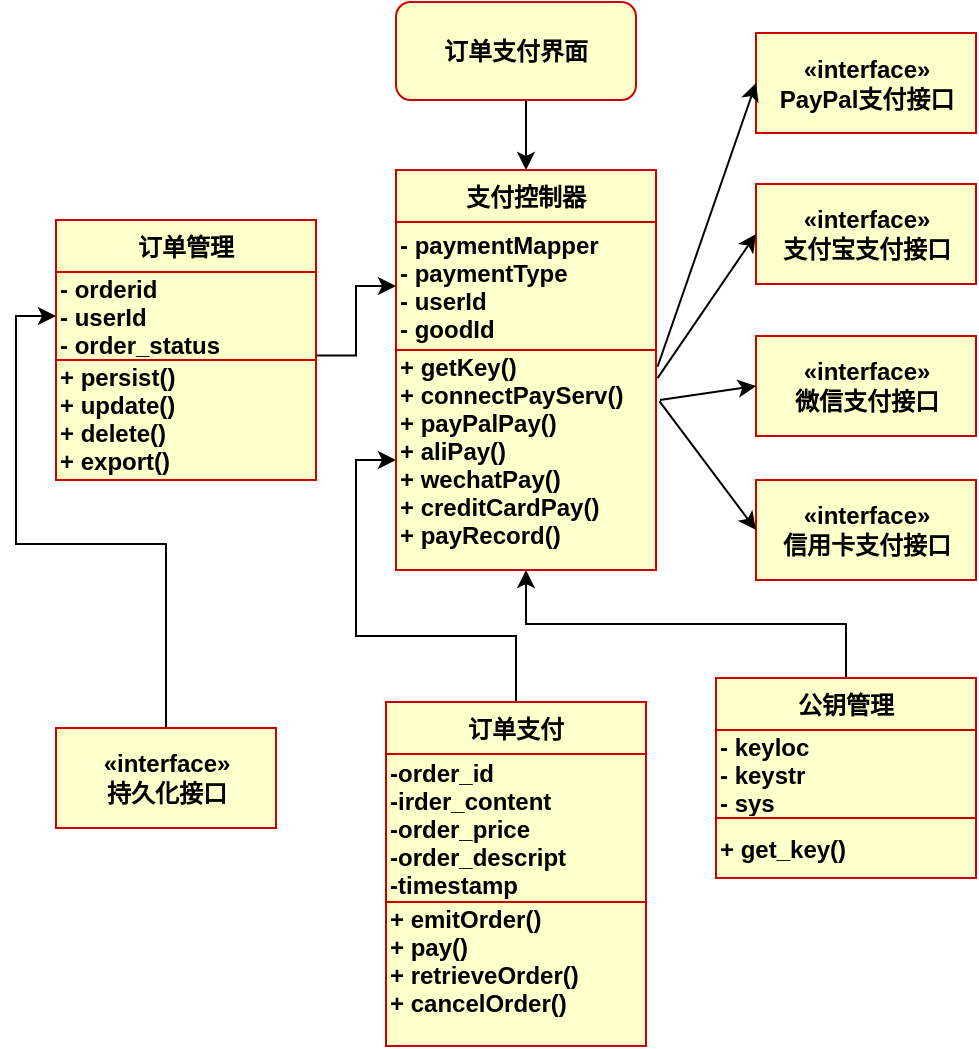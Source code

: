 <mxfile version="11.0.5" type="github"><diagram name="Page-1" id="c4acf3e9-155e-7222-9cf6-157b1a14988f"><mxGraphModel dx="2035" dy="1696" grid="1" gridSize="10" guides="1" tooltips="1" connect="1" arrows="1" fold="1" page="1" pageScale="1" pageWidth="850" pageHeight="1100" background="#ffffff" math="0" shadow="0"><root><mxCell id="0"/><mxCell id="1" parent="0"/><mxCell id="I-PTcZEypuZ6dtIS7MOa-42" style="edgeStyle=orthogonalEdgeStyle;rounded=0;orthogonalLoop=1;jettySize=auto;html=1;exitX=0.5;exitY=1;exitDx=0;exitDy=0;entryX=0.5;entryY=0;entryDx=0;entryDy=0;fontStyle=1" edge="1" parent="1" source="fhbrjt48nrRsmiYLzGj1-1" target="I-PTcZEypuZ6dtIS7MOa-10"><mxGeometry relative="1" as="geometry"/></mxCell><mxCell id="fhbrjt48nrRsmiYLzGj1-1" value="订单支付界面" style="rounded=1;whiteSpace=wrap;html=1;fillColor=#FFFFCC;strokeColor=#CC0000;strokeWidth=1;fontStyle=1" parent="1" vertex="1"><mxGeometry x="50" y="-40" width="120" height="49" as="geometry"/></mxCell><mxCell id="I-PTcZEypuZ6dtIS7MOa-36" value="" style="edgeStyle=orthogonalEdgeStyle;rounded=0;orthogonalLoop=1;jettySize=auto;html=1;fontStyle=1" edge="1" parent="1" source="I-PTcZEypuZ6dtIS7MOa-1" target="I-PTcZEypuZ6dtIS7MOa-13"><mxGeometry relative="1" as="geometry"/></mxCell><mxCell id="I-PTcZEypuZ6dtIS7MOa-1" value="订单支付" style="swimlane;fontStyle=1;align=center;verticalAlign=top;childLayout=stackLayout;horizontal=1;startSize=26;horizontalStack=0;resizeParent=1;resizeParentMax=0;resizeLast=0;collapsible=1;marginBottom=0;strokeColor=#CC0000;strokeWidth=1;fillColor=#FFFFCC;" vertex="1" parent="1"><mxGeometry x="45" y="310" width="130" height="172" as="geometry"/></mxCell><mxCell id="I-PTcZEypuZ6dtIS7MOa-2" value="-order_id&#10;-irder_content&#10;-order_price&#10;-order_descript&#10;-timestamp" style="text;strokeColor=#CC0000;fillColor=#FFFFCC;align=left;verticalAlign=middle;overflow=hidden;rotatable=0;points=[[0,0.5],[1,0.5]];portConstraint=eastwest;strokeWidth=1;fontStyle=1;gradientColor=none;" vertex="1" parent="I-PTcZEypuZ6dtIS7MOa-1"><mxGeometry y="26" width="130" height="74" as="geometry"/></mxCell><mxCell id="I-PTcZEypuZ6dtIS7MOa-3" value="" style="line;strokeWidth=1;fillColor=none;align=left;verticalAlign=middle;spacingTop=-1;spacingLeft=3;spacingRight=3;rotatable=0;labelPosition=right;points=[];portConstraint=eastwest;fontStyle=1" vertex="1" parent="I-PTcZEypuZ6dtIS7MOa-1"><mxGeometry y="100" width="130" as="geometry"/></mxCell><mxCell id="I-PTcZEypuZ6dtIS7MOa-4" value="+ emitOrder()&#10;+ pay()&#10;+ retrieveOrder()&#10;+ cancelOrder()&#10;&#10;" style="text;strokeColor=#CC0000;fillColor=#FFFFCC;align=left;verticalAlign=middle;overflow=hidden;rotatable=0;points=[[0,0.5],[1,0.5]];portConstraint=eastwest;strokeWidth=1;fontStyle=1;gradientColor=none;" vertex="1" parent="I-PTcZEypuZ6dtIS7MOa-1"><mxGeometry y="100" width="130" height="72" as="geometry"/></mxCell><mxCell id="I-PTcZEypuZ6dtIS7MOa-5" value="«interface»&lt;br&gt;&lt;span&gt;支付宝支付接口&lt;/span&gt;" style="html=1;strokeColor=#CC0000;strokeWidth=1;fillColor=#FFFFCC;fontStyle=1" vertex="1" parent="1"><mxGeometry x="230" y="51" width="110" height="50" as="geometry"/></mxCell><mxCell id="I-PTcZEypuZ6dtIS7MOa-10" value="支付控制器" style="swimlane;fontStyle=1;align=center;verticalAlign=top;childLayout=stackLayout;horizontal=1;startSize=26;horizontalStack=0;resizeParent=1;resizeParentMax=0;resizeLast=0;collapsible=1;marginBottom=0;strokeColor=#CC0000;strokeWidth=1;fillColor=#FFFFCC;" vertex="1" parent="1"><mxGeometry x="50" y="44" width="130" height="200" as="geometry"/></mxCell><mxCell id="I-PTcZEypuZ6dtIS7MOa-11" value="- paymentMapper&#10;- paymentType&#10;- userId&#10;- goodId" style="text;strokeColor=#CC0000;fillColor=#FFFFCC;align=left;verticalAlign=middle;overflow=hidden;rotatable=0;points=[[0,0.5],[1,0.5]];portConstraint=eastwest;strokeWidth=1;fontStyle=1;gradientColor=none;" vertex="1" parent="I-PTcZEypuZ6dtIS7MOa-10"><mxGeometry y="26" width="130" height="64" as="geometry"/></mxCell><mxCell id="I-PTcZEypuZ6dtIS7MOa-12" value="" style="line;strokeWidth=1;fillColor=#000000;align=left;verticalAlign=middle;spacingTop=-1;spacingLeft=3;spacingRight=3;rotatable=0;labelPosition=right;points=[];portConstraint=eastwest;strokeColor=#FF3333;fontStyle=1" vertex="1" parent="I-PTcZEypuZ6dtIS7MOa-10"><mxGeometry y="90" width="130" as="geometry"/></mxCell><mxCell id="I-PTcZEypuZ6dtIS7MOa-13" value="+ getKey()&#10;+ connectPayServ()&#10;+ payPalPay()&#10;+ aliPay()&#10;+ wechatPay()&#10;+ creditCardPay()&#10;+ payRecord()&#10;&#10;" style="text;strokeColor=#CC0000;fillColor=#FFFFCC;align=left;verticalAlign=middle;overflow=hidden;rotatable=0;points=[[0,0.5],[1,0.5]];portConstraint=eastwest;strokeWidth=1;fontStyle=1;gradientColor=none;" vertex="1" parent="I-PTcZEypuZ6dtIS7MOa-10"><mxGeometry y="90" width="130" height="110" as="geometry"/></mxCell><mxCell id="I-PTcZEypuZ6dtIS7MOa-23" value="«interface»&lt;br&gt;&lt;span&gt;微信支付接口&lt;/span&gt;" style="html=1;strokeColor=#CC0000;strokeWidth=1;fillColor=#FFFFCC;fontStyle=1" vertex="1" parent="1"><mxGeometry x="230" y="127" width="110" height="50" as="geometry"/></mxCell><mxCell id="I-PTcZEypuZ6dtIS7MOa-24" value="«interface»&lt;br&gt;&lt;span&gt;信用卡支付接口&lt;/span&gt;" style="html=1;strokeColor=#CC0000;strokeWidth=1;fillColor=#FFFFCC;fontStyle=1;gradientColor=none;" vertex="1" parent="1"><mxGeometry x="230" y="199" width="110" height="50" as="geometry"/></mxCell><mxCell id="I-PTcZEypuZ6dtIS7MOa-25" value="«interface»&lt;br&gt;&lt;span&gt;PayPal支付接口&lt;/span&gt;" style="html=1;strokeColor=#CC0000;strokeWidth=1;fillColor=#FFFFCC;fontStyle=1" vertex="1" parent="1"><mxGeometry x="230" y="-24.5" width="110" height="50" as="geometry"/></mxCell><mxCell id="I-PTcZEypuZ6dtIS7MOa-38" value="" style="edgeStyle=orthogonalEdgeStyle;rounded=0;orthogonalLoop=1;jettySize=auto;html=1;entryX=0;entryY=0.5;entryDx=0;entryDy=0;fontStyle=1" edge="1" parent="1" source="I-PTcZEypuZ6dtIS7MOa-30" target="I-PTcZEypuZ6dtIS7MOa-49"><mxGeometry relative="1" as="geometry"><mxPoint x="-120" y="185.286" as="targetPoint"/></mxGeometry></mxCell><mxCell id="I-PTcZEypuZ6dtIS7MOa-30" value="«interface»&lt;br&gt;&lt;span&gt;持久化接口&lt;/span&gt;" style="html=1;strokeColor=#CC0000;strokeWidth=1;fillColor=#FFFFCC;fontStyle=1" vertex="1" parent="1"><mxGeometry x="-120" y="323" width="110" height="50" as="geometry"/></mxCell><mxCell id="I-PTcZEypuZ6dtIS7MOa-31" value="" style="endArrow=classic;html=1;entryX=0;entryY=0.5;entryDx=0;entryDy=0;exitX=1.006;exitY=0.076;exitDx=0;exitDy=0;exitPerimeter=0;fontStyle=1" edge="1" parent="1" source="I-PTcZEypuZ6dtIS7MOa-13" target="I-PTcZEypuZ6dtIS7MOa-25"><mxGeometry width="50" height="50" relative="1" as="geometry"><mxPoint x="680" y="110" as="sourcePoint"/><mxPoint x="730" y="60" as="targetPoint"/></mxGeometry></mxCell><mxCell id="I-PTcZEypuZ6dtIS7MOa-32" value="" style="endArrow=classic;html=1;entryX=0;entryY=0.5;entryDx=0;entryDy=0;exitX=1.006;exitY=0.128;exitDx=0;exitDy=0;exitPerimeter=0;fontStyle=1" edge="1" parent="1" source="I-PTcZEypuZ6dtIS7MOa-13" target="I-PTcZEypuZ6dtIS7MOa-5"><mxGeometry width="50" height="50" relative="1" as="geometry"><mxPoint x="190.78" y="160.512" as="sourcePoint"/><mxPoint x="240" y="10.5" as="targetPoint"/></mxGeometry></mxCell><mxCell id="I-PTcZEypuZ6dtIS7MOa-33" value="" style="endArrow=classic;html=1;entryX=0;entryY=0.5;entryDx=0;entryDy=0;fontStyle=1" edge="1" parent="1" target="I-PTcZEypuZ6dtIS7MOa-23"><mxGeometry width="50" height="50" relative="1" as="geometry"><mxPoint x="182" y="159" as="sourcePoint"/><mxPoint x="250" y="20.5" as="targetPoint"/></mxGeometry></mxCell><mxCell id="I-PTcZEypuZ6dtIS7MOa-34" value="" style="endArrow=classic;html=1;exitX=1.013;exitY=0.232;exitDx=0;exitDy=0;exitPerimeter=0;entryX=0;entryY=0.5;entryDx=0;entryDy=0;fontStyle=1" edge="1" parent="1" source="I-PTcZEypuZ6dtIS7MOa-13" target="I-PTcZEypuZ6dtIS7MOa-24"><mxGeometry width="50" height="50" relative="1" as="geometry"><mxPoint x="210.78" y="180.512" as="sourcePoint"/><mxPoint x="260" y="30.5" as="targetPoint"/></mxGeometry></mxCell><mxCell id="I-PTcZEypuZ6dtIS7MOa-39" value="" style="edgeStyle=orthogonalEdgeStyle;rounded=0;orthogonalLoop=1;jettySize=auto;html=1;exitX=1.001;exitY=-0.038;exitDx=0;exitDy=0;exitPerimeter=0;fontStyle=1" edge="1" parent="1" source="I-PTcZEypuZ6dtIS7MOa-51" target="I-PTcZEypuZ6dtIS7MOa-11"><mxGeometry relative="1" as="geometry"><mxPoint x="10" y="133.286" as="sourcePoint"/></mxGeometry></mxCell><mxCell id="I-PTcZEypuZ6dtIS7MOa-47" style="edgeStyle=orthogonalEdgeStyle;rounded=0;orthogonalLoop=1;jettySize=auto;html=1;exitX=0.5;exitY=0;exitDx=0;exitDy=0;entryX=0.5;entryY=1;entryDx=0;entryDy=0;fontStyle=1" edge="1" parent="1" source="I-PTcZEypuZ6dtIS7MOa-43" target="I-PTcZEypuZ6dtIS7MOa-10"><mxGeometry relative="1" as="geometry"/></mxCell><mxCell id="I-PTcZEypuZ6dtIS7MOa-43" value="公钥管理" style="swimlane;fontStyle=1;align=center;verticalAlign=top;childLayout=stackLayout;horizontal=1;startSize=26;horizontalStack=0;resizeParent=1;resizeParentMax=0;resizeLast=0;collapsible=1;marginBottom=0;strokeColor=#CC0000;strokeWidth=1;fillColor=#FFFFCC;" vertex="1" parent="1"><mxGeometry x="210" y="298" width="130" height="100" as="geometry"/></mxCell><mxCell id="I-PTcZEypuZ6dtIS7MOa-44" value="- keyloc&#10;- keystr&#10;- sys&#10;" style="text;strokeColor=#CC0000;fillColor=#FFFFCC;align=left;verticalAlign=middle;overflow=hidden;rotatable=0;points=[[0,0.5],[1,0.5]];portConstraint=eastwest;strokeWidth=1;fontStyle=1;gradientColor=none;" vertex="1" parent="I-PTcZEypuZ6dtIS7MOa-43"><mxGeometry y="26" width="130" height="44" as="geometry"/></mxCell><mxCell id="I-PTcZEypuZ6dtIS7MOa-45" value="" style="line;strokeWidth=1;fillColor=none;align=left;verticalAlign=middle;spacingTop=-1;spacingLeft=3;spacingRight=3;rotatable=0;labelPosition=right;points=[];portConstraint=eastwest;fontStyle=1" vertex="1" parent="I-PTcZEypuZ6dtIS7MOa-43"><mxGeometry y="70" width="130" as="geometry"/></mxCell><mxCell id="I-PTcZEypuZ6dtIS7MOa-46" value="+ get_key()" style="text;strokeColor=#CC0000;fillColor=#FFFFCC;align=left;verticalAlign=middle;overflow=hidden;rotatable=0;points=[[0,0.5],[1,0.5]];portConstraint=eastwest;strokeWidth=1;fontStyle=1;gradientColor=none;" vertex="1" parent="I-PTcZEypuZ6dtIS7MOa-43"><mxGeometry y="70" width="130" height="30" as="geometry"/></mxCell><mxCell id="I-PTcZEypuZ6dtIS7MOa-48" value="订单管理" style="swimlane;fontStyle=1;align=center;verticalAlign=top;childLayout=stackLayout;horizontal=1;startSize=26;horizontalStack=0;resizeParent=1;resizeParentMax=0;resizeLast=0;collapsible=1;marginBottom=0;strokeColor=#CC0000;strokeWidth=1;fillColor=#FFFFCC;" vertex="1" parent="1"><mxGeometry x="-120" y="69" width="130" height="130" as="geometry"/></mxCell><mxCell id="I-PTcZEypuZ6dtIS7MOa-49" value="- orderid&#10;- userId&#10;- order_status&#10;" style="text;strokeColor=#CC0000;fillColor=#FFFFCC;align=left;verticalAlign=middle;overflow=hidden;rotatable=0;points=[[0,0.5],[1,0.5]];portConstraint=eastwest;strokeWidth=1;fontStyle=1;gradientColor=none;" vertex="1" parent="I-PTcZEypuZ6dtIS7MOa-48"><mxGeometry y="26" width="130" height="44" as="geometry"/></mxCell><mxCell id="I-PTcZEypuZ6dtIS7MOa-50" value="" style="line;strokeWidth=1;fillColor=none;align=left;verticalAlign=middle;spacingTop=-1;spacingLeft=3;spacingRight=3;rotatable=0;labelPosition=right;points=[];portConstraint=eastwest;fontStyle=1" vertex="1" parent="I-PTcZEypuZ6dtIS7MOa-48"><mxGeometry y="70" width="130" as="geometry"/></mxCell><mxCell id="I-PTcZEypuZ6dtIS7MOa-51" value="+ persist()&#10;+ update()&#10;+ delete()&#10;+ export()&#10;&#10;" style="text;strokeColor=#CC0000;fillColor=#FFFFCC;align=left;verticalAlign=middle;overflow=hidden;rotatable=0;points=[[0,0.5],[1,0.5]];portConstraint=eastwest;strokeWidth=1;fontStyle=1;gradientColor=none;" vertex="1" parent="I-PTcZEypuZ6dtIS7MOa-48"><mxGeometry y="70" width="130" height="60" as="geometry"/></mxCell></root></mxGraphModel></diagram></mxfile>